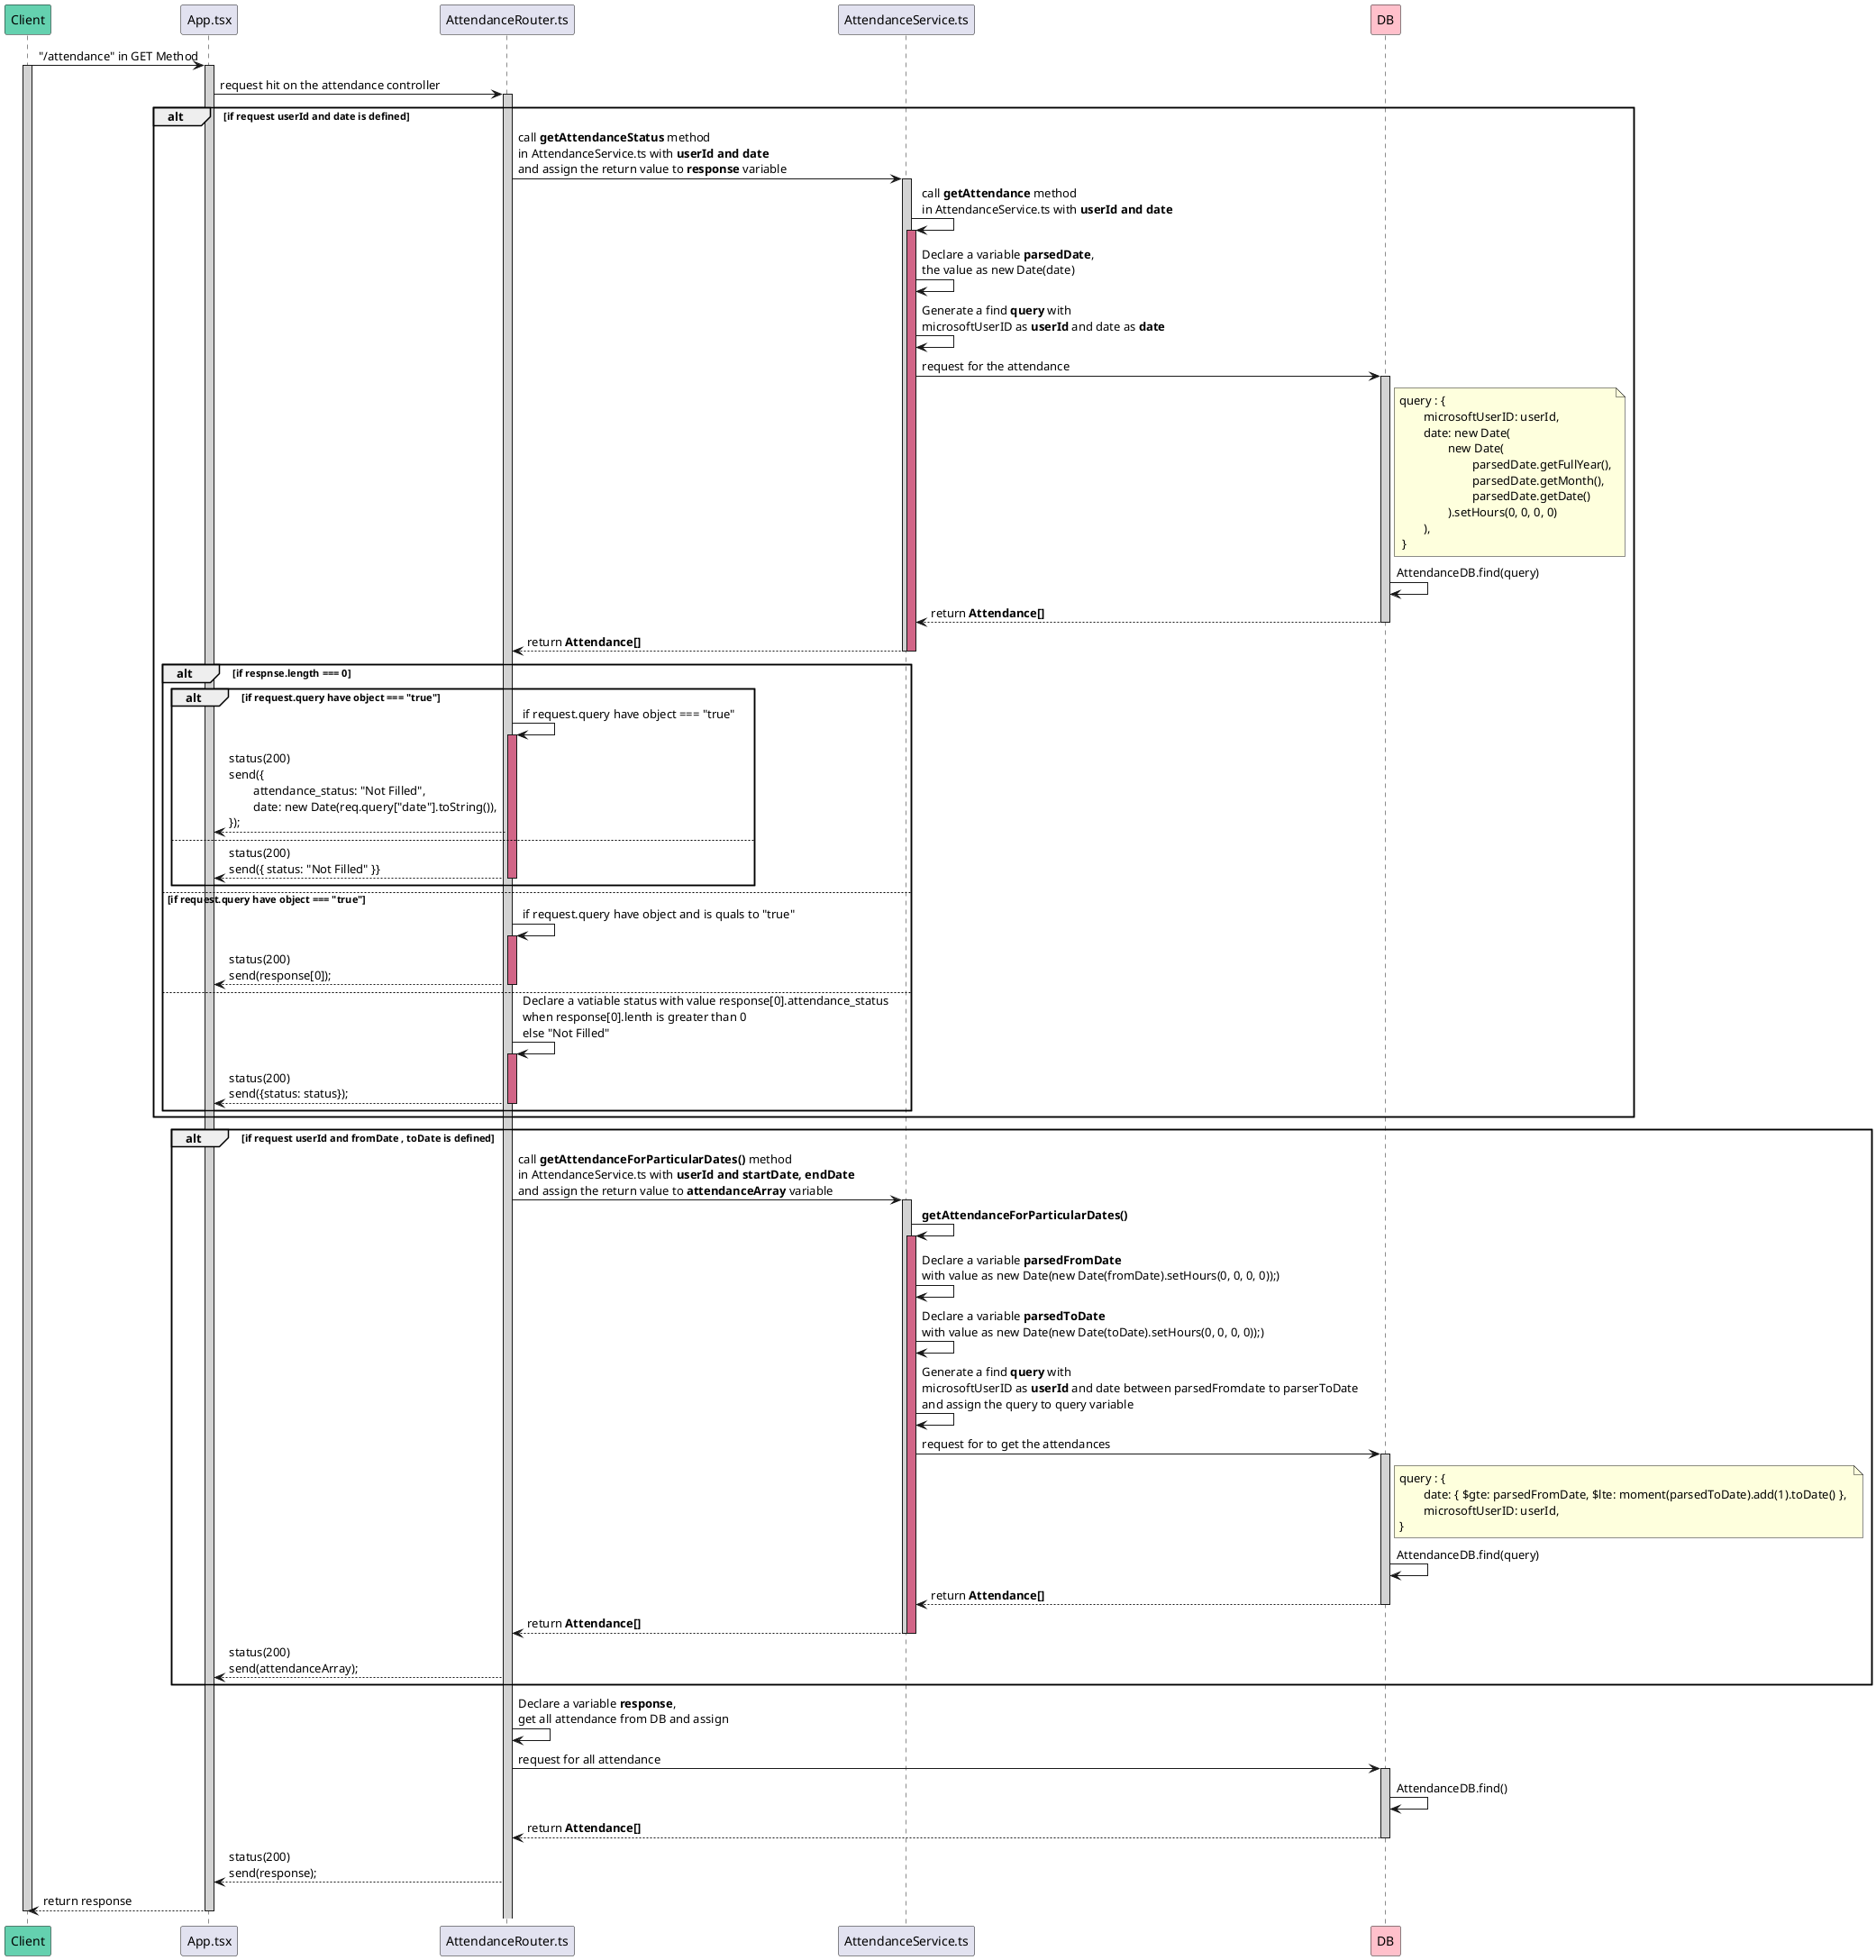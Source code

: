 @startuml Get attendance

participant Client #64D1AF
participant App.tsx
participant AttendanceRouter.ts
participant AttendanceService.ts
participant DB #FFC0CB

Client -> App.tsx : "/attendance" in GET Method
activate Client #D3D3D3
activate App.tsx #D3D3D3

App.tsx -> AttendanceRouter.ts : request hit on the attendance controller
activate AttendanceRouter.ts #D3D3D3

alt if request userId and date is defined 
    AttendanceRouter.ts -> AttendanceService.ts : call **getAttendanceStatus** method \nin AttendanceService.ts with **userId and date** \nand assign the return value to **response** variable
    activate AttendanceService.ts #D3D3D3
        AttendanceService.ts -> AttendanceService.ts : call **getAttendance** method \nin AttendanceService.ts with **userId and date**
        activate AttendanceService.ts #D16587
            AttendanceService.ts -> AttendanceService.ts : Declare a variable **parsedDate**, \nthe value as new Date(date) 
            AttendanceService.ts -> AttendanceService.ts : Generate a find **query** with \nmicrosoftUserID as **userId** and date as **date**
            AttendanceService.ts -> DB : request for the attendance
            activate DB #D3D3D3
                note right of DB : query : { \n\tmicrosoftUserID: userId, \n\tdate: new Date(\n\t\tnew Date(\n\t\t\tparsedDate.getFullYear(),\n\t\t\tparsedDate.getMonth(), \n\t\t\tparsedDate.getDate()\n\t\t).setHours(0, 0, 0, 0) \n\t),\n }
                DB -> DB : AttendanceDB.find(query)
                AttendanceService.ts <-- DB : return **Attendance[]**
            deactivate DB
            AttendanceRouter.ts <-- AttendanceService.ts : return **Attendance[]**
        deactivate AttendanceService.ts
    deactivate AttendanceService.ts

    alt if respnse.length === 0 
        alt if request.query have object === "true"
            AttendanceRouter.ts -> AttendanceRouter.ts : if request.query have object === "true"
            activate AttendanceRouter.ts #D16587
            App.tsx <-- AttendanceRouter.ts :  status(200)\nsend({\n\tattendance_status: "Not Filled",\n\tdate: new Date(req.query["date"].toString()),\n});
        else 
            App.tsx <-- AttendanceRouter.ts :  status(200)\nsend({ status: "Not Filled" }}
            deactivate AttendanceRouter.ts
        end
    else if request.query have object === "true"
        AttendanceRouter.ts -> AttendanceRouter.ts : if request.query have object and is quals to "true"
        activate AttendanceRouter.ts #D16587
            App.tsx <-- AttendanceRouter.ts : status(200)\nsend(response[0]);
        deactivate AttendanceRouter.ts
    else 
        AttendanceRouter.ts -> AttendanceRouter.ts : Declare a vatiable status with value response[0].attendance_status \nwhen response[0].lenth is greater than 0 \nelse "Not Filled"
        activate AttendanceRouter.ts #D16587
            App.tsx <-- AttendanceRouter.ts : status(200)\nsend({status: status});
        deactivate AttendanceRouter.ts
    end
    
end

alt if request userId and fromDate , toDate is defined 
    AttendanceRouter.ts -> AttendanceService.ts : call **getAttendanceForParticularDates()** method \nin AttendanceService.ts with **userId and startDate, endDate** \nand assign the return value to **attendanceArray** variable
    activate AttendanceService.ts #D3D3D3
        AttendanceService.ts -> AttendanceService.ts : **getAttendanceForParticularDates()**
        activate AttendanceService.ts #D16587
            AttendanceService.ts -> AttendanceService.ts : Declare a variable **parsedFromDate** \nwith value as new Date(new Date(fromDate).setHours(0, 0, 0, 0));) 
            AttendanceService.ts -> AttendanceService.ts : Declare a variable **parsedToDate** \nwith value as new Date(new Date(toDate).setHours(0, 0, 0, 0));) 
            AttendanceService.ts -> AttendanceService.ts : Generate a find **query** with \nmicrosoftUserID as **userId** and date between parsedFromdate to parserToDate \nand assign the query to query variable
            AttendanceService.ts -> DB : request for to get the attendances
            activate DB #D3D3D3
                note right of DB : query : { \n\tdate: { $gte: parsedFromDate, $lte: moment(parsedToDate).add(1).toDate() }, \n\tmicrosoftUserID: userId, \n}
                DB -> DB : AttendanceDB.find(query)
                AttendanceService.ts <-- DB: return **Attendance[]** 
            deactivate DB 
            AttendanceRouter.ts <-- AttendanceService.ts : return **Attendance[]**
        deactivate AttendanceService.ts
    deactivate AttendanceService.ts
    App.tsx <-- AttendanceRouter.ts : status(200)\nsend(attendanceArray);  
end
    AttendanceRouter.ts -> AttendanceRouter.ts : Declare a variable **response**, \nget all attendance from DB and assign
    AttendanceRouter.ts -> DB : request for all attendance 
    activate DB #D3D3D3
        DB -> DB : AttendanceDB.find()
        AttendanceRouter.ts <-- DB : return **Attendance[]**
    deactivate DB
    App.tsx <-- AttendanceRouter.ts : status(200)\nsend(response); 
    Client <-- App.tsx : return response
deactivate App.tsx
deactivate Client
@enduml